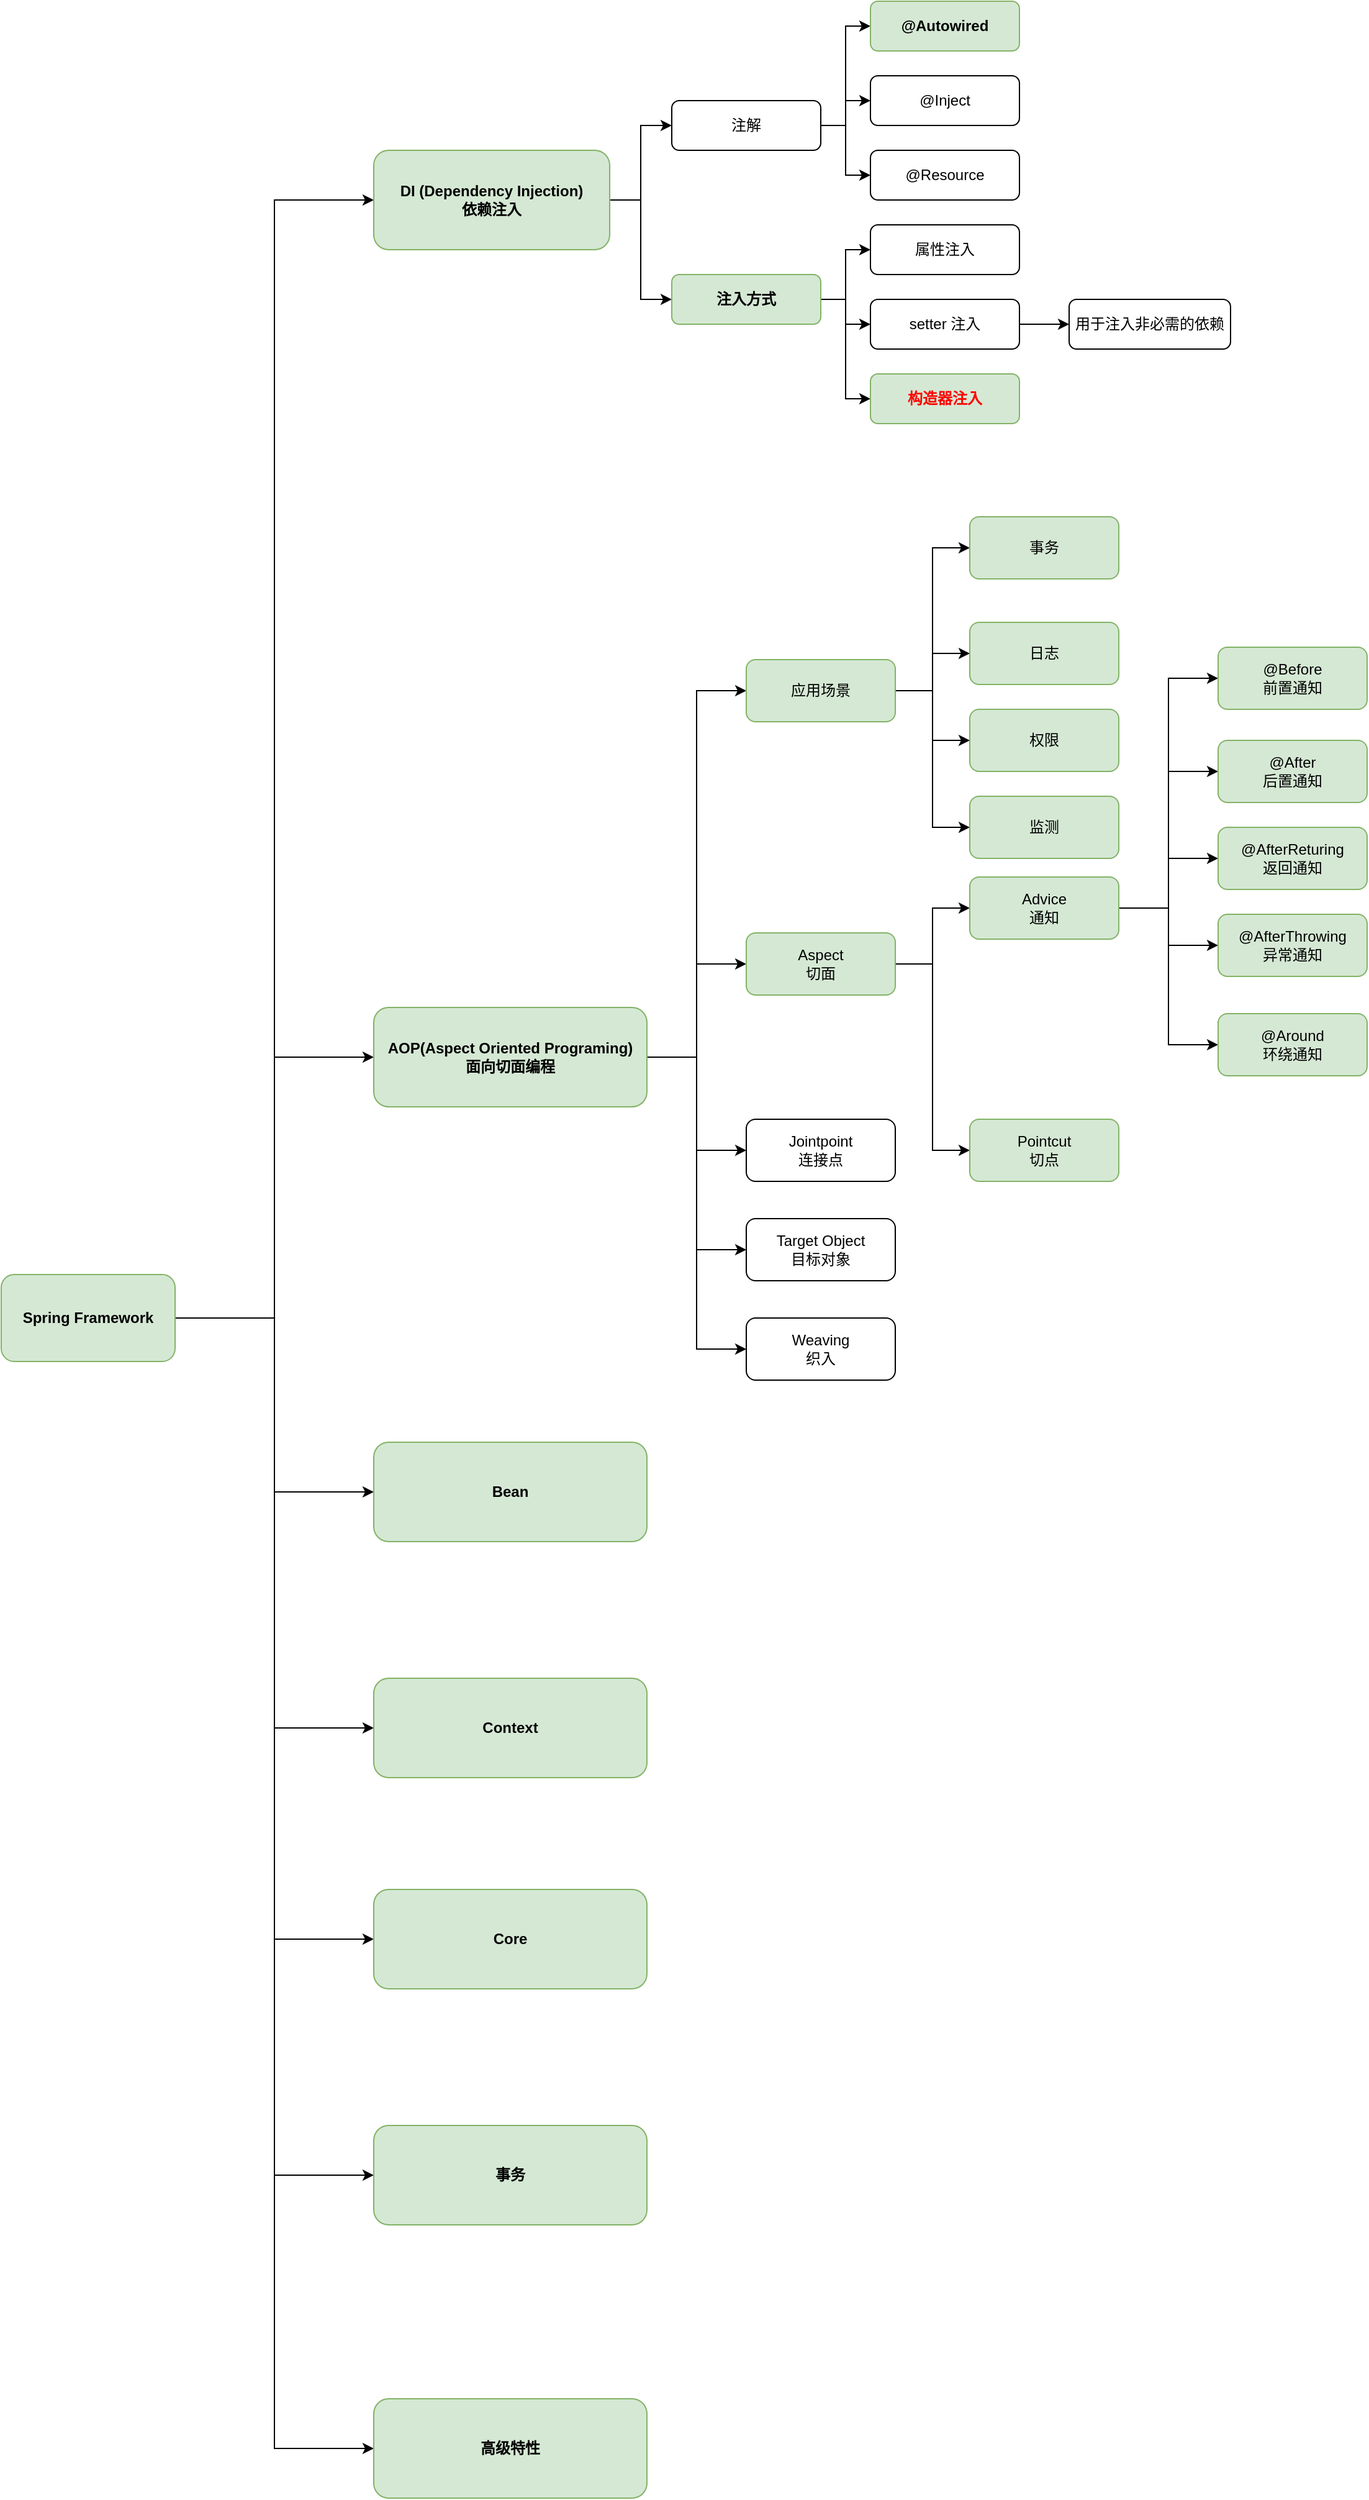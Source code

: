 <mxfile version="28.1.0">
  <diagram name="Page-1" id="QmIrFQa1cvEONQeuqGTy">
    <mxGraphModel dx="2909" dy="2155" grid="1" gridSize="10" guides="1" tooltips="1" connect="1" arrows="1" fold="1" page="1" pageScale="1" pageWidth="850" pageHeight="1100" math="0" shadow="0">
      <root>
        <mxCell id="0" />
        <mxCell id="1" parent="0" />
        <mxCell id="t2AcmH2n_HT6Ft2l21uT-8" style="edgeStyle=orthogonalEdgeStyle;rounded=0;orthogonalLoop=1;jettySize=auto;html=1;entryX=0;entryY=0.5;entryDx=0;entryDy=0;" edge="1" parent="1" source="t2AcmH2n_HT6Ft2l21uT-1" target="t2AcmH2n_HT6Ft2l21uT-3">
          <mxGeometry relative="1" as="geometry">
            <mxPoint x="120" y="480" as="targetPoint" />
          </mxGeometry>
        </mxCell>
        <mxCell id="t2AcmH2n_HT6Ft2l21uT-9" style="edgeStyle=orthogonalEdgeStyle;rounded=0;orthogonalLoop=1;jettySize=auto;html=1;entryX=0;entryY=0.5;entryDx=0;entryDy=0;" edge="1" parent="1" source="t2AcmH2n_HT6Ft2l21uT-1" target="t2AcmH2n_HT6Ft2l21uT-4">
          <mxGeometry relative="1" as="geometry" />
        </mxCell>
        <mxCell id="t2AcmH2n_HT6Ft2l21uT-10" style="edgeStyle=orthogonalEdgeStyle;rounded=0;orthogonalLoop=1;jettySize=auto;html=1;entryX=0;entryY=0.5;entryDx=0;entryDy=0;" edge="1" parent="1" source="t2AcmH2n_HT6Ft2l21uT-1" target="t2AcmH2n_HT6Ft2l21uT-5">
          <mxGeometry relative="1" as="geometry" />
        </mxCell>
        <mxCell id="t2AcmH2n_HT6Ft2l21uT-11" style="edgeStyle=orthogonalEdgeStyle;rounded=0;orthogonalLoop=1;jettySize=auto;html=1;entryX=0;entryY=0.5;entryDx=0;entryDy=0;" edge="1" parent="1" source="t2AcmH2n_HT6Ft2l21uT-1" target="t2AcmH2n_HT6Ft2l21uT-6">
          <mxGeometry relative="1" as="geometry" />
        </mxCell>
        <mxCell id="t2AcmH2n_HT6Ft2l21uT-12" style="edgeStyle=orthogonalEdgeStyle;rounded=0;orthogonalLoop=1;jettySize=auto;html=1;entryX=0;entryY=0.5;entryDx=0;entryDy=0;" edge="1" parent="1" source="t2AcmH2n_HT6Ft2l21uT-1" target="t2AcmH2n_HT6Ft2l21uT-7">
          <mxGeometry relative="1" as="geometry" />
        </mxCell>
        <mxCell id="t2AcmH2n_HT6Ft2l21uT-13" style="edgeStyle=orthogonalEdgeStyle;rounded=0;orthogonalLoop=1;jettySize=auto;html=1;entryX=0;entryY=0.5;entryDx=0;entryDy=0;" edge="1" parent="1" source="t2AcmH2n_HT6Ft2l21uT-1" target="t2AcmH2n_HT6Ft2l21uT-2">
          <mxGeometry relative="1" as="geometry" />
        </mxCell>
        <mxCell id="t2AcmH2n_HT6Ft2l21uT-57" style="edgeStyle=orthogonalEdgeStyle;rounded=0;orthogonalLoop=1;jettySize=auto;html=1;entryX=0;entryY=0.5;entryDx=0;entryDy=0;" edge="1" parent="1" source="t2AcmH2n_HT6Ft2l21uT-1" target="t2AcmH2n_HT6Ft2l21uT-56">
          <mxGeometry relative="1" as="geometry" />
        </mxCell>
        <mxCell id="t2AcmH2n_HT6Ft2l21uT-1" value="Spring Framework" style="rounded=1;whiteSpace=wrap;html=1;fillColor=#d5e8d4;strokeColor=#82b366;fontStyle=1" vertex="1" parent="1">
          <mxGeometry x="-180" y="725" width="140" height="70" as="geometry" />
        </mxCell>
        <mxCell id="t2AcmH2n_HT6Ft2l21uT-15" style="edgeStyle=orthogonalEdgeStyle;rounded=0;orthogonalLoop=1;jettySize=auto;html=1;entryX=0;entryY=0.5;entryDx=0;entryDy=0;" edge="1" parent="1" source="t2AcmH2n_HT6Ft2l21uT-2" target="t2AcmH2n_HT6Ft2l21uT-14">
          <mxGeometry relative="1" as="geometry" />
        </mxCell>
        <mxCell id="t2AcmH2n_HT6Ft2l21uT-23" style="edgeStyle=orthogonalEdgeStyle;rounded=0;orthogonalLoop=1;jettySize=auto;html=1;entryX=0;entryY=0.5;entryDx=0;entryDy=0;" edge="1" parent="1" source="t2AcmH2n_HT6Ft2l21uT-2" target="t2AcmH2n_HT6Ft2l21uT-22">
          <mxGeometry relative="1" as="geometry" />
        </mxCell>
        <mxCell id="t2AcmH2n_HT6Ft2l21uT-2" value="DI (Dependency Injection)&lt;div&gt;依赖注入&lt;/div&gt;" style="rounded=1;whiteSpace=wrap;html=1;fillColor=#d5e8d4;strokeColor=#82b366;fontStyle=1" vertex="1" parent="1">
          <mxGeometry x="120" y="-180" width="190" height="80" as="geometry" />
        </mxCell>
        <mxCell id="t2AcmH2n_HT6Ft2l21uT-40" style="edgeStyle=orthogonalEdgeStyle;rounded=0;orthogonalLoop=1;jettySize=auto;html=1;entryX=0;entryY=0.5;entryDx=0;entryDy=0;" edge="1" parent="1" source="t2AcmH2n_HT6Ft2l21uT-3" target="t2AcmH2n_HT6Ft2l21uT-34">
          <mxGeometry relative="1" as="geometry" />
        </mxCell>
        <mxCell id="t2AcmH2n_HT6Ft2l21uT-41" style="edgeStyle=orthogonalEdgeStyle;rounded=0;orthogonalLoop=1;jettySize=auto;html=1;entryX=0;entryY=0.5;entryDx=0;entryDy=0;exitX=1;exitY=0.5;exitDx=0;exitDy=0;" edge="1" parent="1" source="t2AcmH2n_HT6Ft2l21uT-34" target="t2AcmH2n_HT6Ft2l21uT-35">
          <mxGeometry relative="1" as="geometry">
            <mxPoint x="540" y="470" as="sourcePoint" />
          </mxGeometry>
        </mxCell>
        <mxCell id="t2AcmH2n_HT6Ft2l21uT-42" style="edgeStyle=orthogonalEdgeStyle;rounded=0;orthogonalLoop=1;jettySize=auto;html=1;entryX=0;entryY=0.5;entryDx=0;entryDy=0;" edge="1" parent="1" source="t2AcmH2n_HT6Ft2l21uT-3" target="t2AcmH2n_HT6Ft2l21uT-36">
          <mxGeometry relative="1" as="geometry" />
        </mxCell>
        <mxCell id="t2AcmH2n_HT6Ft2l21uT-43" style="edgeStyle=orthogonalEdgeStyle;rounded=0;orthogonalLoop=1;jettySize=auto;html=1;entryX=0;entryY=0.5;entryDx=0;entryDy=0;exitX=1;exitY=0.5;exitDx=0;exitDy=0;" edge="1" parent="1" source="t2AcmH2n_HT6Ft2l21uT-34" target="t2AcmH2n_HT6Ft2l21uT-37">
          <mxGeometry relative="1" as="geometry" />
        </mxCell>
        <mxCell id="t2AcmH2n_HT6Ft2l21uT-44" style="edgeStyle=orthogonalEdgeStyle;rounded=0;orthogonalLoop=1;jettySize=auto;html=1;entryX=0;entryY=0.5;entryDx=0;entryDy=0;" edge="1" parent="1" source="t2AcmH2n_HT6Ft2l21uT-3" target="t2AcmH2n_HT6Ft2l21uT-38">
          <mxGeometry relative="1" as="geometry" />
        </mxCell>
        <mxCell id="t2AcmH2n_HT6Ft2l21uT-45" style="edgeStyle=orthogonalEdgeStyle;rounded=0;orthogonalLoop=1;jettySize=auto;html=1;entryX=0;entryY=0.5;entryDx=0;entryDy=0;" edge="1" parent="1" source="t2AcmH2n_HT6Ft2l21uT-3" target="t2AcmH2n_HT6Ft2l21uT-39">
          <mxGeometry relative="1" as="geometry" />
        </mxCell>
        <mxCell id="t2AcmH2n_HT6Ft2l21uT-59" style="edgeStyle=orthogonalEdgeStyle;rounded=0;orthogonalLoop=1;jettySize=auto;html=1;entryX=0;entryY=0.5;entryDx=0;entryDy=0;" edge="1" parent="1" source="t2AcmH2n_HT6Ft2l21uT-3" target="t2AcmH2n_HT6Ft2l21uT-58">
          <mxGeometry relative="1" as="geometry" />
        </mxCell>
        <mxCell id="t2AcmH2n_HT6Ft2l21uT-3" value="AOP(Aspect Oriented Programing)&lt;div&gt;面向切面编程&lt;/div&gt;" style="rounded=1;whiteSpace=wrap;html=1;fillColor=#d5e8d4;strokeColor=#82b366;fontStyle=1" vertex="1" parent="1">
          <mxGeometry x="120" y="510" width="220" height="80" as="geometry" />
        </mxCell>
        <mxCell id="t2AcmH2n_HT6Ft2l21uT-4" value="Bean" style="rounded=1;whiteSpace=wrap;html=1;fillColor=#d5e8d4;strokeColor=#82b366;fontStyle=1" vertex="1" parent="1">
          <mxGeometry x="120" y="860" width="220" height="80" as="geometry" />
        </mxCell>
        <mxCell id="t2AcmH2n_HT6Ft2l21uT-5" value="Context" style="rounded=1;whiteSpace=wrap;html=1;fillColor=#d5e8d4;strokeColor=#82b366;fontStyle=1" vertex="1" parent="1">
          <mxGeometry x="120" y="1050" width="220" height="80" as="geometry" />
        </mxCell>
        <mxCell id="t2AcmH2n_HT6Ft2l21uT-6" value="Core" style="rounded=1;whiteSpace=wrap;html=1;fillColor=#d5e8d4;strokeColor=#82b366;fontStyle=1" vertex="1" parent="1">
          <mxGeometry x="120" y="1220" width="220" height="80" as="geometry" />
        </mxCell>
        <mxCell id="t2AcmH2n_HT6Ft2l21uT-7" value="高级特性" style="rounded=1;whiteSpace=wrap;html=1;fillColor=#d5e8d4;strokeColor=#82b366;fontStyle=1" vertex="1" parent="1">
          <mxGeometry x="120" y="1630" width="220" height="80" as="geometry" />
        </mxCell>
        <mxCell id="t2AcmH2n_HT6Ft2l21uT-19" style="edgeStyle=orthogonalEdgeStyle;rounded=0;orthogonalLoop=1;jettySize=auto;html=1;entryX=0;entryY=0.5;entryDx=0;entryDy=0;" edge="1" parent="1" source="t2AcmH2n_HT6Ft2l21uT-14" target="t2AcmH2n_HT6Ft2l21uT-16">
          <mxGeometry relative="1" as="geometry" />
        </mxCell>
        <mxCell id="t2AcmH2n_HT6Ft2l21uT-20" style="edgeStyle=orthogonalEdgeStyle;rounded=0;orthogonalLoop=1;jettySize=auto;html=1;entryX=0;entryY=0.5;entryDx=0;entryDy=0;" edge="1" parent="1" source="t2AcmH2n_HT6Ft2l21uT-14" target="t2AcmH2n_HT6Ft2l21uT-17">
          <mxGeometry relative="1" as="geometry" />
        </mxCell>
        <mxCell id="t2AcmH2n_HT6Ft2l21uT-21" style="edgeStyle=orthogonalEdgeStyle;rounded=0;orthogonalLoop=1;jettySize=auto;html=1;entryX=0;entryY=0.5;entryDx=0;entryDy=0;" edge="1" parent="1" source="t2AcmH2n_HT6Ft2l21uT-14" target="t2AcmH2n_HT6Ft2l21uT-18">
          <mxGeometry relative="1" as="geometry" />
        </mxCell>
        <mxCell id="t2AcmH2n_HT6Ft2l21uT-14" value="注解" style="rounded=1;whiteSpace=wrap;html=1;" vertex="1" parent="1">
          <mxGeometry x="360" y="-220" width="120" height="40" as="geometry" />
        </mxCell>
        <mxCell id="t2AcmH2n_HT6Ft2l21uT-16" value="@Autowired" style="rounded=1;whiteSpace=wrap;html=1;fillColor=#d5e8d4;strokeColor=#82b366;fontStyle=1" vertex="1" parent="1">
          <mxGeometry x="520" y="-300" width="120" height="40" as="geometry" />
        </mxCell>
        <mxCell id="t2AcmH2n_HT6Ft2l21uT-17" value="@Resource" style="rounded=1;whiteSpace=wrap;html=1;" vertex="1" parent="1">
          <mxGeometry x="520" y="-180" width="120" height="40" as="geometry" />
        </mxCell>
        <mxCell id="t2AcmH2n_HT6Ft2l21uT-18" value="@Inject" style="rounded=1;whiteSpace=wrap;html=1;" vertex="1" parent="1">
          <mxGeometry x="520" y="-240" width="120" height="40" as="geometry" />
        </mxCell>
        <mxCell id="t2AcmH2n_HT6Ft2l21uT-28" style="edgeStyle=orthogonalEdgeStyle;rounded=0;orthogonalLoop=1;jettySize=auto;html=1;entryX=0;entryY=0.5;entryDx=0;entryDy=0;" edge="1" parent="1" source="t2AcmH2n_HT6Ft2l21uT-22" target="t2AcmH2n_HT6Ft2l21uT-25">
          <mxGeometry relative="1" as="geometry" />
        </mxCell>
        <mxCell id="t2AcmH2n_HT6Ft2l21uT-29" style="edgeStyle=orthogonalEdgeStyle;rounded=0;orthogonalLoop=1;jettySize=auto;html=1;entryX=0;entryY=0.5;entryDx=0;entryDy=0;" edge="1" parent="1" source="t2AcmH2n_HT6Ft2l21uT-22" target="t2AcmH2n_HT6Ft2l21uT-26">
          <mxGeometry relative="1" as="geometry" />
        </mxCell>
        <mxCell id="t2AcmH2n_HT6Ft2l21uT-30" style="edgeStyle=orthogonalEdgeStyle;rounded=0;orthogonalLoop=1;jettySize=auto;html=1;entryX=0;entryY=0.5;entryDx=0;entryDy=0;" edge="1" parent="1" source="t2AcmH2n_HT6Ft2l21uT-22" target="t2AcmH2n_HT6Ft2l21uT-27">
          <mxGeometry relative="1" as="geometry" />
        </mxCell>
        <mxCell id="t2AcmH2n_HT6Ft2l21uT-22" value="注入方式" style="rounded=1;whiteSpace=wrap;html=1;fillColor=#d5e8d4;strokeColor=#82b366;fontStyle=1" vertex="1" parent="1">
          <mxGeometry x="360" y="-80" width="120" height="40" as="geometry" />
        </mxCell>
        <mxCell id="t2AcmH2n_HT6Ft2l21uT-25" value="属性注入" style="rounded=1;whiteSpace=wrap;html=1;" vertex="1" parent="1">
          <mxGeometry x="520" y="-120" width="120" height="40" as="geometry" />
        </mxCell>
        <mxCell id="t2AcmH2n_HT6Ft2l21uT-32" style="edgeStyle=orthogonalEdgeStyle;rounded=0;orthogonalLoop=1;jettySize=auto;html=1;" edge="1" parent="1" source="t2AcmH2n_HT6Ft2l21uT-26" target="t2AcmH2n_HT6Ft2l21uT-31">
          <mxGeometry relative="1" as="geometry" />
        </mxCell>
        <mxCell id="t2AcmH2n_HT6Ft2l21uT-26" value="setter 注入" style="rounded=1;whiteSpace=wrap;html=1;" vertex="1" parent="1">
          <mxGeometry x="520" y="-60" width="120" height="40" as="geometry" />
        </mxCell>
        <mxCell id="t2AcmH2n_HT6Ft2l21uT-27" value="构造器注入" style="rounded=1;whiteSpace=wrap;html=1;fillColor=#d5e8d4;strokeColor=#82b366;fontStyle=1;fontColor=#FF0000;" vertex="1" parent="1">
          <mxGeometry x="520" width="120" height="40" as="geometry" />
        </mxCell>
        <mxCell id="t2AcmH2n_HT6Ft2l21uT-31" value="用于注入非必需的依赖" style="rounded=1;whiteSpace=wrap;html=1;" vertex="1" parent="1">
          <mxGeometry x="680" y="-60" width="130" height="40" as="geometry" />
        </mxCell>
        <mxCell id="t2AcmH2n_HT6Ft2l21uT-34" value="Aspect&lt;div&gt;切面&lt;/div&gt;" style="rounded=1;whiteSpace=wrap;html=1;fillColor=#d5e8d4;strokeColor=#82b366;" vertex="1" parent="1">
          <mxGeometry x="420" y="450" width="120" height="50" as="geometry" />
        </mxCell>
        <mxCell id="t2AcmH2n_HT6Ft2l21uT-35" value="Pointcut&lt;div&gt;切点&lt;/div&gt;" style="rounded=1;whiteSpace=wrap;html=1;fillColor=#d5e8d4;strokeColor=#82b366;" vertex="1" parent="1">
          <mxGeometry x="600" y="600" width="120" height="50" as="geometry" />
        </mxCell>
        <mxCell id="t2AcmH2n_HT6Ft2l21uT-36" value="Jointpoint&lt;div&gt;连接点&lt;/div&gt;" style="rounded=1;whiteSpace=wrap;html=1;" vertex="1" parent="1">
          <mxGeometry x="420" y="600" width="120" height="50" as="geometry" />
        </mxCell>
        <mxCell id="t2AcmH2n_HT6Ft2l21uT-51" style="edgeStyle=orthogonalEdgeStyle;rounded=0;orthogonalLoop=1;jettySize=auto;html=1;entryX=0;entryY=0.5;entryDx=0;entryDy=0;" edge="1" parent="1" source="t2AcmH2n_HT6Ft2l21uT-37" target="t2AcmH2n_HT6Ft2l21uT-46">
          <mxGeometry relative="1" as="geometry" />
        </mxCell>
        <mxCell id="t2AcmH2n_HT6Ft2l21uT-52" style="edgeStyle=orthogonalEdgeStyle;rounded=0;orthogonalLoop=1;jettySize=auto;html=1;entryX=0;entryY=0.5;entryDx=0;entryDy=0;" edge="1" parent="1" source="t2AcmH2n_HT6Ft2l21uT-37" target="t2AcmH2n_HT6Ft2l21uT-47">
          <mxGeometry relative="1" as="geometry" />
        </mxCell>
        <mxCell id="t2AcmH2n_HT6Ft2l21uT-53" style="edgeStyle=orthogonalEdgeStyle;rounded=0;orthogonalLoop=1;jettySize=auto;html=1;entryX=0;entryY=0.5;entryDx=0;entryDy=0;" edge="1" parent="1" source="t2AcmH2n_HT6Ft2l21uT-37" target="t2AcmH2n_HT6Ft2l21uT-48">
          <mxGeometry relative="1" as="geometry" />
        </mxCell>
        <mxCell id="t2AcmH2n_HT6Ft2l21uT-54" style="edgeStyle=orthogonalEdgeStyle;rounded=0;orthogonalLoop=1;jettySize=auto;html=1;entryX=0;entryY=0.5;entryDx=0;entryDy=0;" edge="1" parent="1" source="t2AcmH2n_HT6Ft2l21uT-37" target="t2AcmH2n_HT6Ft2l21uT-49">
          <mxGeometry relative="1" as="geometry" />
        </mxCell>
        <mxCell id="t2AcmH2n_HT6Ft2l21uT-55" style="edgeStyle=orthogonalEdgeStyle;rounded=0;orthogonalLoop=1;jettySize=auto;html=1;entryX=0;entryY=0.5;entryDx=0;entryDy=0;" edge="1" parent="1" source="t2AcmH2n_HT6Ft2l21uT-37" target="t2AcmH2n_HT6Ft2l21uT-50">
          <mxGeometry relative="1" as="geometry" />
        </mxCell>
        <mxCell id="t2AcmH2n_HT6Ft2l21uT-37" value="Advice&lt;div&gt;通知&lt;/div&gt;" style="rounded=1;whiteSpace=wrap;html=1;fillColor=#d5e8d4;strokeColor=#82b366;" vertex="1" parent="1">
          <mxGeometry x="600" y="405" width="120" height="50" as="geometry" />
        </mxCell>
        <mxCell id="t2AcmH2n_HT6Ft2l21uT-38" value="Target Object&lt;div&gt;目标对象&lt;/div&gt;" style="rounded=1;whiteSpace=wrap;html=1;" vertex="1" parent="1">
          <mxGeometry x="420" y="680" width="120" height="50" as="geometry" />
        </mxCell>
        <mxCell id="t2AcmH2n_HT6Ft2l21uT-39" value="&lt;div&gt;Weaving&lt;/div&gt;&lt;div&gt;织入&lt;/div&gt;" style="rounded=1;whiteSpace=wrap;html=1;" vertex="1" parent="1">
          <mxGeometry x="420" y="760" width="120" height="50" as="geometry" />
        </mxCell>
        <mxCell id="t2AcmH2n_HT6Ft2l21uT-46" value="@Before&lt;div&gt;前置通知&lt;/div&gt;" style="rounded=1;whiteSpace=wrap;html=1;fillColor=#d5e8d4;strokeColor=#82b366;" vertex="1" parent="1">
          <mxGeometry x="800" y="220" width="120" height="50" as="geometry" />
        </mxCell>
        <mxCell id="t2AcmH2n_HT6Ft2l21uT-47" value="@After&lt;div&gt;后置通知&lt;/div&gt;" style="rounded=1;whiteSpace=wrap;html=1;fillColor=#d5e8d4;strokeColor=#82b366;" vertex="1" parent="1">
          <mxGeometry x="800" y="295" width="120" height="50" as="geometry" />
        </mxCell>
        <mxCell id="t2AcmH2n_HT6Ft2l21uT-48" value="@AfterReturing&lt;div&gt;返回通知&lt;/div&gt;" style="rounded=1;whiteSpace=wrap;html=1;fillColor=#d5e8d4;strokeColor=#82b366;" vertex="1" parent="1">
          <mxGeometry x="800" y="365" width="120" height="50" as="geometry" />
        </mxCell>
        <mxCell id="t2AcmH2n_HT6Ft2l21uT-49" value="@AfterThrowing&lt;div&gt;异常通知&lt;/div&gt;" style="rounded=1;whiteSpace=wrap;html=1;fillColor=#d5e8d4;strokeColor=#82b366;" vertex="1" parent="1">
          <mxGeometry x="800" y="435" width="120" height="50" as="geometry" />
        </mxCell>
        <mxCell id="t2AcmH2n_HT6Ft2l21uT-50" value="@Around&lt;div&gt;环绕通知&lt;/div&gt;" style="rounded=1;whiteSpace=wrap;html=1;fillColor=#d5e8d4;strokeColor=#82b366;" vertex="1" parent="1">
          <mxGeometry x="800" y="515" width="120" height="50" as="geometry" />
        </mxCell>
        <mxCell id="t2AcmH2n_HT6Ft2l21uT-56" value="事务" style="rounded=1;whiteSpace=wrap;html=1;fillColor=#d5e8d4;strokeColor=#82b366;fontStyle=1" vertex="1" parent="1">
          <mxGeometry x="120" y="1410" width="220" height="80" as="geometry" />
        </mxCell>
        <mxCell id="t2AcmH2n_HT6Ft2l21uT-64" style="edgeStyle=orthogonalEdgeStyle;rounded=0;orthogonalLoop=1;jettySize=auto;html=1;entryX=0;entryY=0.5;entryDx=0;entryDy=0;" edge="1" parent="1" source="t2AcmH2n_HT6Ft2l21uT-58" target="t2AcmH2n_HT6Ft2l21uT-60">
          <mxGeometry relative="1" as="geometry" />
        </mxCell>
        <mxCell id="t2AcmH2n_HT6Ft2l21uT-65" style="edgeStyle=orthogonalEdgeStyle;rounded=0;orthogonalLoop=1;jettySize=auto;html=1;entryX=0;entryY=0.5;entryDx=0;entryDy=0;" edge="1" parent="1" source="t2AcmH2n_HT6Ft2l21uT-58" target="t2AcmH2n_HT6Ft2l21uT-61">
          <mxGeometry relative="1" as="geometry" />
        </mxCell>
        <mxCell id="t2AcmH2n_HT6Ft2l21uT-66" style="edgeStyle=orthogonalEdgeStyle;rounded=0;orthogonalLoop=1;jettySize=auto;html=1;" edge="1" parent="1" source="t2AcmH2n_HT6Ft2l21uT-58" target="t2AcmH2n_HT6Ft2l21uT-62">
          <mxGeometry relative="1" as="geometry" />
        </mxCell>
        <mxCell id="t2AcmH2n_HT6Ft2l21uT-67" style="edgeStyle=orthogonalEdgeStyle;rounded=0;orthogonalLoop=1;jettySize=auto;html=1;entryX=0;entryY=0.5;entryDx=0;entryDy=0;" edge="1" parent="1" source="t2AcmH2n_HT6Ft2l21uT-58" target="t2AcmH2n_HT6Ft2l21uT-63">
          <mxGeometry relative="1" as="geometry" />
        </mxCell>
        <mxCell id="t2AcmH2n_HT6Ft2l21uT-58" value="应用场景" style="rounded=1;whiteSpace=wrap;html=1;fillColor=#d5e8d4;strokeColor=#82b366;" vertex="1" parent="1">
          <mxGeometry x="420" y="230" width="120" height="50" as="geometry" />
        </mxCell>
        <mxCell id="t2AcmH2n_HT6Ft2l21uT-60" value="事务" style="rounded=1;whiteSpace=wrap;html=1;fillColor=#d5e8d4;strokeColor=#82b366;" vertex="1" parent="1">
          <mxGeometry x="600" y="115" width="120" height="50" as="geometry" />
        </mxCell>
        <mxCell id="t2AcmH2n_HT6Ft2l21uT-61" value="日志" style="rounded=1;whiteSpace=wrap;html=1;fillColor=#d5e8d4;strokeColor=#82b366;" vertex="1" parent="1">
          <mxGeometry x="600" y="200" width="120" height="50" as="geometry" />
        </mxCell>
        <mxCell id="t2AcmH2n_HT6Ft2l21uT-62" value="权限" style="rounded=1;whiteSpace=wrap;html=1;fillColor=#d5e8d4;strokeColor=#82b366;" vertex="1" parent="1">
          <mxGeometry x="600" y="270" width="120" height="50" as="geometry" />
        </mxCell>
        <mxCell id="t2AcmH2n_HT6Ft2l21uT-63" value="监测" style="rounded=1;whiteSpace=wrap;html=1;fillColor=#d5e8d4;strokeColor=#82b366;" vertex="1" parent="1">
          <mxGeometry x="600" y="340" width="120" height="50" as="geometry" />
        </mxCell>
      </root>
    </mxGraphModel>
  </diagram>
</mxfile>
